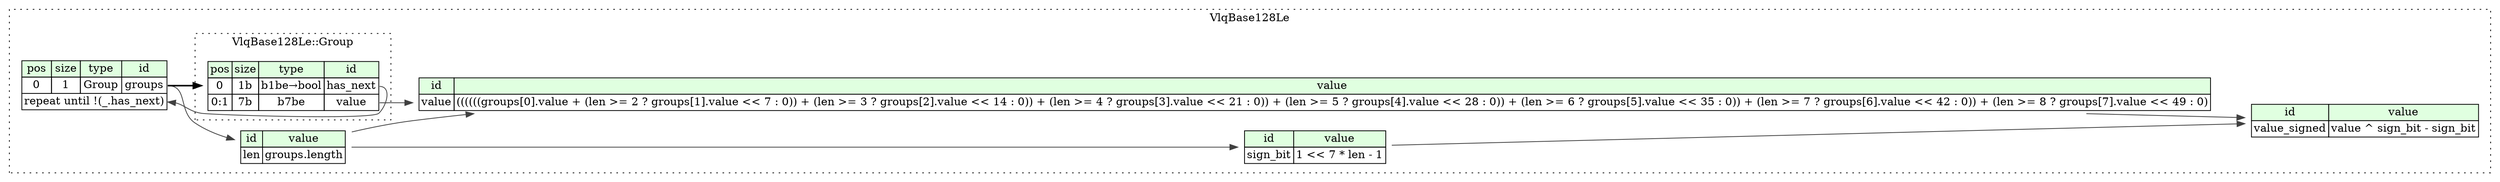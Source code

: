 digraph {
	rankdir=LR;
	node [shape=plaintext];
	subgraph cluster__vlq_base128_le {
		label="VlqBase128Le";
		graph[style=dotted];

		vlq_base128_le__seq [label=<<TABLE BORDER="0" CELLBORDER="1" CELLSPACING="0">
			<TR><TD BGCOLOR="#E0FFE0">pos</TD><TD BGCOLOR="#E0FFE0">size</TD><TD BGCOLOR="#E0FFE0">type</TD><TD BGCOLOR="#E0FFE0">id</TD></TR>
			<TR><TD PORT="groups_pos">0</TD><TD PORT="groups_size">1</TD><TD>Group</TD><TD PORT="groups_type">groups</TD></TR>
			<TR><TD COLSPAN="4" PORT="groups__repeat">repeat until !(_.has_next)</TD></TR>
		</TABLE>>];
		vlq_base128_le__inst__len [label=<<TABLE BORDER="0" CELLBORDER="1" CELLSPACING="0">
			<TR><TD BGCOLOR="#E0FFE0">id</TD><TD BGCOLOR="#E0FFE0">value</TD></TR>
			<TR><TD>len</TD><TD>groups.length</TD></TR>
		</TABLE>>];
		vlq_base128_le__inst__sign_bit [label=<<TABLE BORDER="0" CELLBORDER="1" CELLSPACING="0">
			<TR><TD BGCOLOR="#E0FFE0">id</TD><TD BGCOLOR="#E0FFE0">value</TD></TR>
			<TR><TD>sign_bit</TD><TD>1 &lt;&lt; 7 * len - 1</TD></TR>
		</TABLE>>];
		vlq_base128_le__inst__value [label=<<TABLE BORDER="0" CELLBORDER="1" CELLSPACING="0">
			<TR><TD BGCOLOR="#E0FFE0">id</TD><TD BGCOLOR="#E0FFE0">value</TD></TR>
			<TR><TD>value</TD><TD>((((((groups[0].value + (len &gt;= 2 ? groups[1].value &lt;&lt; 7 : 0)) + (len &gt;= 3 ? groups[2].value &lt;&lt; 14 : 0)) + (len &gt;= 4 ? groups[3].value &lt;&lt; 21 : 0)) + (len &gt;= 5 ? groups[4].value &lt;&lt; 28 : 0)) + (len &gt;= 6 ? groups[5].value &lt;&lt; 35 : 0)) + (len &gt;= 7 ? groups[6].value &lt;&lt; 42 : 0)) + (len &gt;= 8 ? groups[7].value &lt;&lt; 49 : 0)</TD></TR>
		</TABLE>>];
		vlq_base128_le__inst__value_signed [label=<<TABLE BORDER="0" CELLBORDER="1" CELLSPACING="0">
			<TR><TD BGCOLOR="#E0FFE0">id</TD><TD BGCOLOR="#E0FFE0">value</TD></TR>
			<TR><TD>value_signed</TD><TD>value ^ sign_bit - sign_bit</TD></TR>
		</TABLE>>];
		subgraph cluster__group {
			label="VlqBase128Le::Group";
			graph[style=dotted];

			group__seq [label=<<TABLE BORDER="0" CELLBORDER="1" CELLSPACING="0">
				<TR><TD BGCOLOR="#E0FFE0">pos</TD><TD BGCOLOR="#E0FFE0">size</TD><TD BGCOLOR="#E0FFE0">type</TD><TD BGCOLOR="#E0FFE0">id</TD></TR>
				<TR><TD PORT="has_next_pos">0</TD><TD PORT="has_next_size">1b</TD><TD>b1be→bool</TD><TD PORT="has_next_type">has_next</TD></TR>
				<TR><TD PORT="value_pos">0:1</TD><TD PORT="value_size">7b</TD><TD>b7be</TD><TD PORT="value_type">value</TD></TR>
			</TABLE>>];
		}
	}
	vlq_base128_le__seq:groups_type -> group__seq [style=bold];
	group__seq:has_next_type -> vlq_base128_le__seq:groups__repeat [color="#404040"];
	vlq_base128_le__seq:groups_type -> vlq_base128_le__inst__len [color="#404040"];
	vlq_base128_le__inst__len:len_type -> vlq_base128_le__inst__sign_bit [color="#404040"];
	group__seq:value_type -> vlq_base128_le__inst__value [color="#404040"];
	vlq_base128_le__inst__len:len_type -> vlq_base128_le__inst__value [color="#404040"];
	vlq_base128_le__inst__value:value_type -> vlq_base128_le__inst__value_signed [color="#404040"];
	vlq_base128_le__inst__sign_bit:sign_bit_type -> vlq_base128_le__inst__value_signed [color="#404040"];
}
